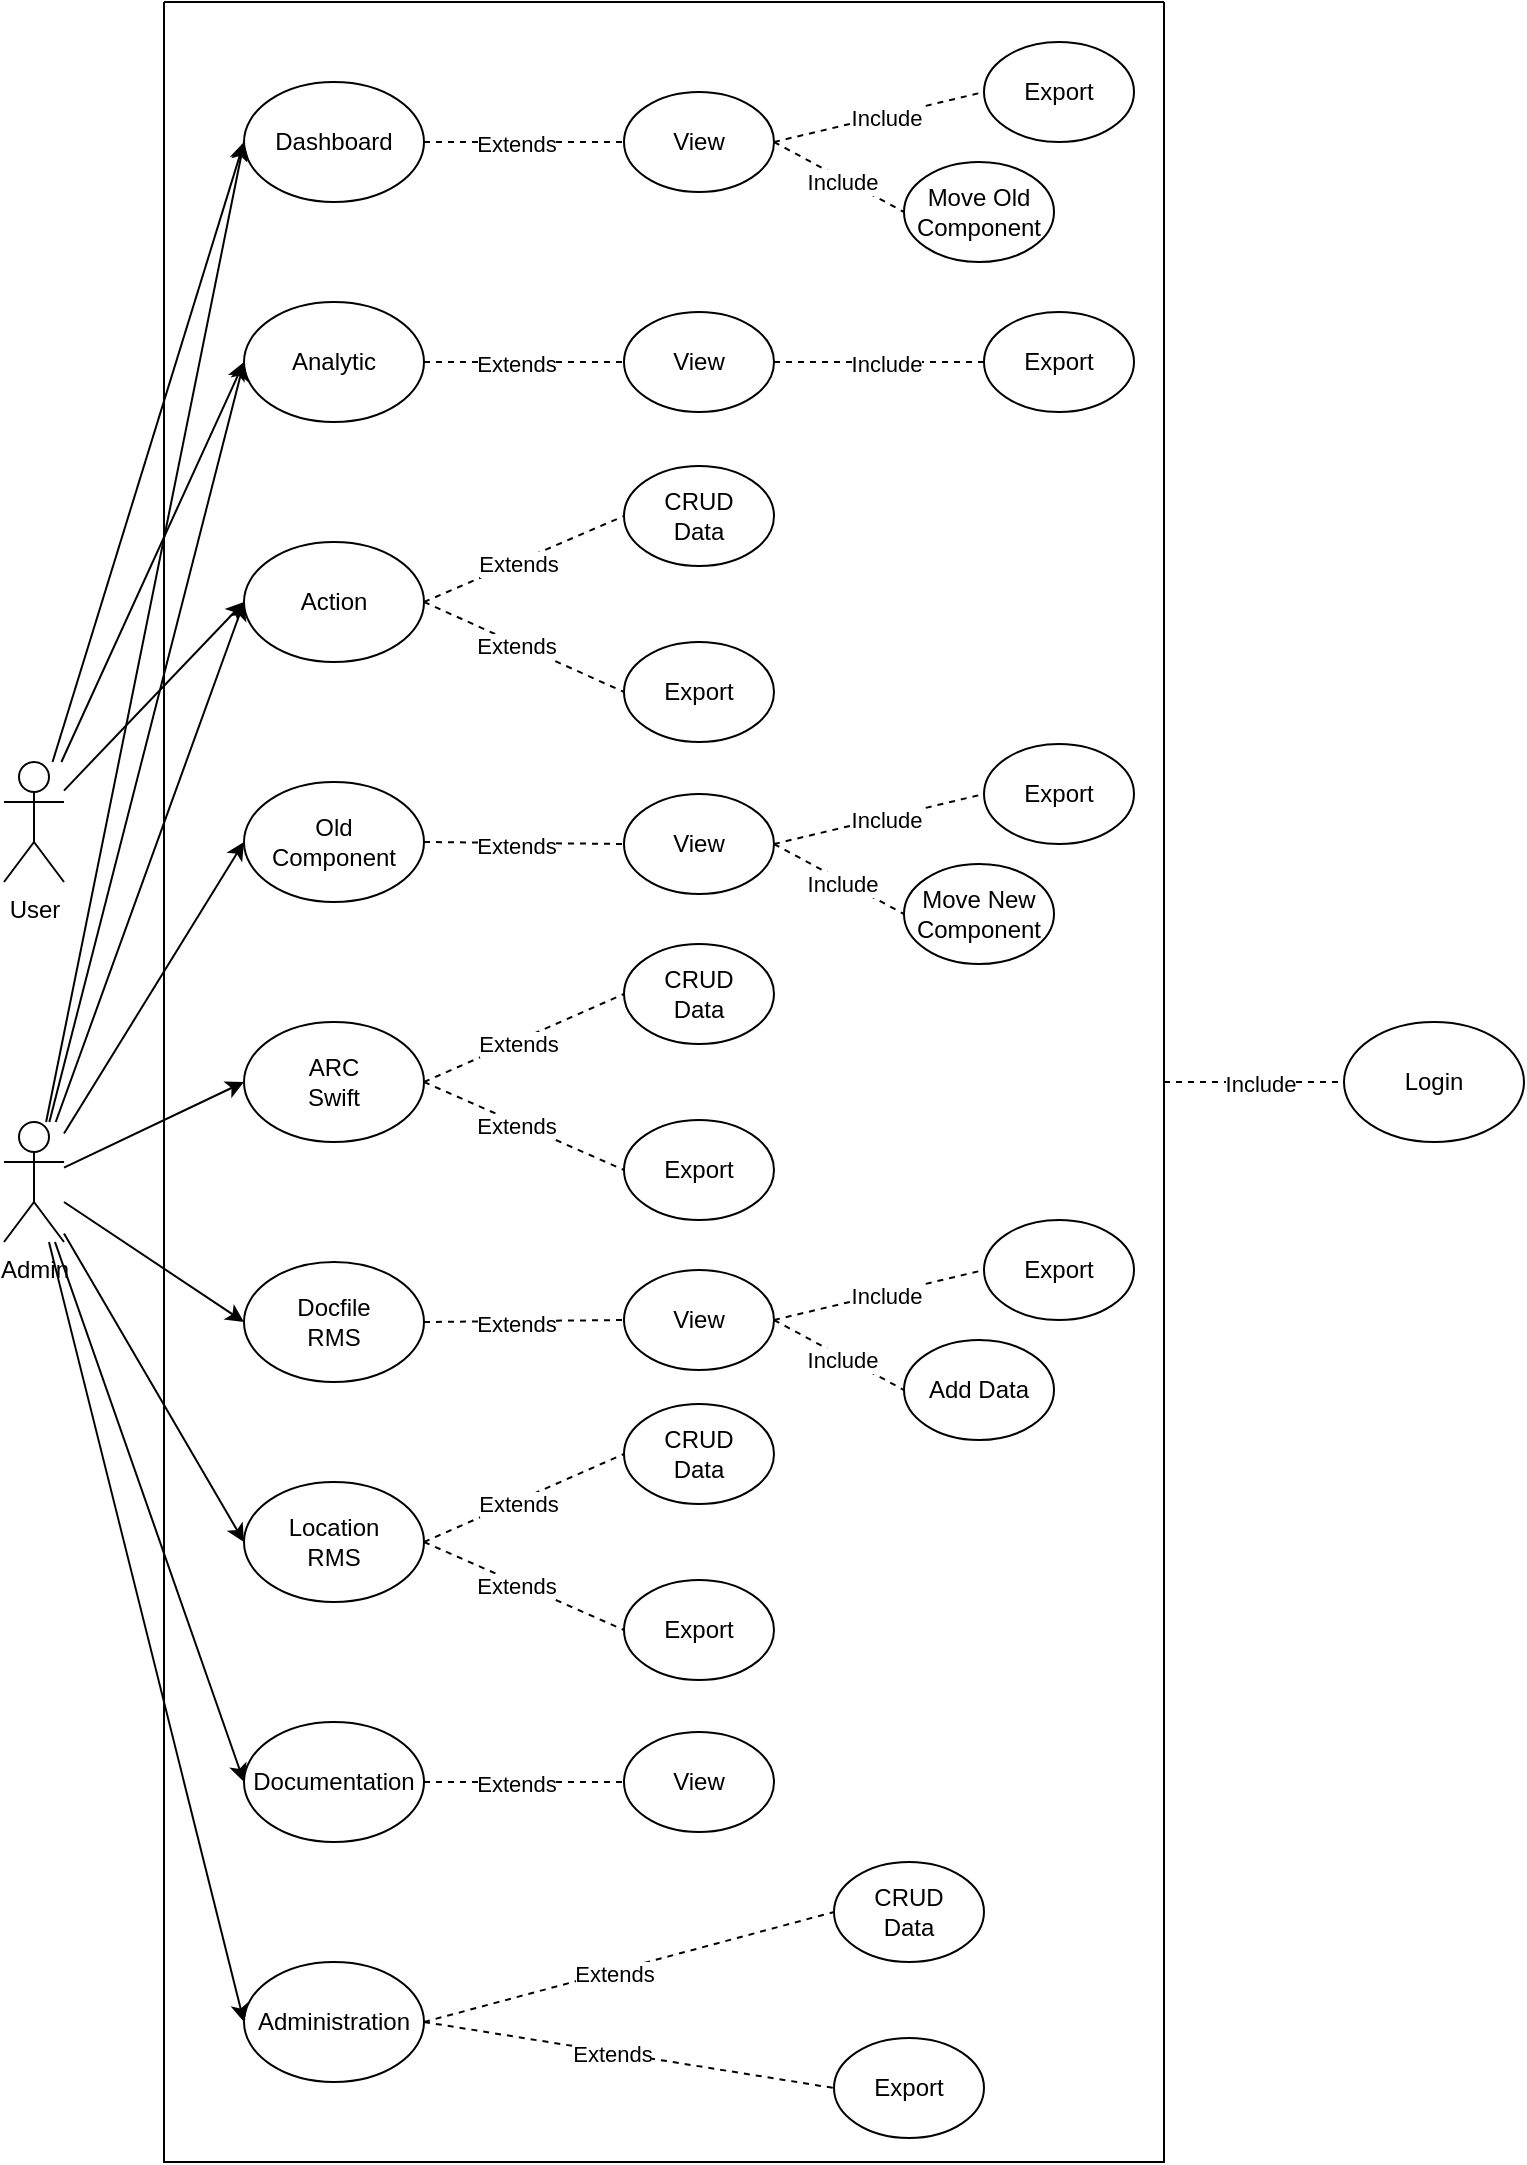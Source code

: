 <mxfile>
    <diagram id="itYwGNKTDKS6jnbDwnu8" name="usecase">
        <mxGraphModel dx="1293" dy="512" grid="1" gridSize="10" guides="1" tooltips="1" connect="1" arrows="1" fold="1" page="1" pageScale="1" pageWidth="850" pageHeight="1100" math="0" shadow="0">
            <root>
                <mxCell id="0"/>
                <mxCell id="1" parent="0"/>
                <mxCell id="q4vtd61ncfg4aL-cKjWX-71" style="edgeStyle=none;html=1;entryX=0;entryY=0.5;entryDx=0;entryDy=0;" parent="1" source="q4vtd61ncfg4aL-cKjWX-3" target="q4vtd61ncfg4aL-cKjWX-9" edge="1">
                    <mxGeometry relative="1" as="geometry"/>
                </mxCell>
                <mxCell id="j2eRcDv0MJ3KzvMelL5I-61" style="edgeStyle=none;html=1;entryX=0;entryY=0.5;entryDx=0;entryDy=0;" parent="1" source="q4vtd61ncfg4aL-cKjWX-3" target="q4vtd61ncfg4aL-cKjWX-59" edge="1">
                    <mxGeometry relative="1" as="geometry"/>
                </mxCell>
                <mxCell id="j2eRcDv0MJ3KzvMelL5I-62" style="edgeStyle=none;html=1;entryX=0;entryY=0.5;entryDx=0;entryDy=0;" parent="1" source="q4vtd61ncfg4aL-cKjWX-3" target="q4vtd61ncfg4aL-cKjWX-60" edge="1">
                    <mxGeometry relative="1" as="geometry"/>
                </mxCell>
                <mxCell id="q4vtd61ncfg4aL-cKjWX-3" value="User" style="shape=umlActor;verticalLabelPosition=bottom;verticalAlign=top;html=1;outlineConnect=0;" parent="1" vertex="1">
                    <mxGeometry x="40" y="390" width="30" height="60" as="geometry"/>
                </mxCell>
                <mxCell id="q4vtd61ncfg4aL-cKjWX-5" value="" style="swimlane;startSize=0;" parent="1" vertex="1">
                    <mxGeometry x="120" y="10" width="500" height="1080" as="geometry"/>
                </mxCell>
                <mxCell id="q4vtd61ncfg4aL-cKjWX-6" value="View" style="ellipse;whiteSpace=wrap;html=1;" parent="q4vtd61ncfg4aL-cKjWX-5" vertex="1">
                    <mxGeometry x="230" y="45" width="75" height="50" as="geometry"/>
                </mxCell>
                <mxCell id="q4vtd61ncfg4aL-cKjWX-9" value="Dashboard" style="ellipse;whiteSpace=wrap;html=1;" parent="q4vtd61ncfg4aL-cKjWX-5" vertex="1">
                    <mxGeometry x="40" y="40" width="90" height="60" as="geometry"/>
                </mxCell>
                <mxCell id="q4vtd61ncfg4aL-cKjWX-10" value="" style="endArrow=none;dashed=1;html=1;exitX=1;exitY=0.5;exitDx=0;exitDy=0;entryX=0;entryY=0.5;entryDx=0;entryDy=0;" parent="q4vtd61ncfg4aL-cKjWX-5" source="q4vtd61ncfg4aL-cKjWX-9" target="q4vtd61ncfg4aL-cKjWX-6" edge="1">
                    <mxGeometry width="50" height="50" relative="1" as="geometry">
                        <mxPoint x="142.426" y="171.716" as="sourcePoint"/>
                        <mxPoint x="257.574" y="301.716" as="targetPoint"/>
                    </mxGeometry>
                </mxCell>
                <mxCell id="q4vtd61ncfg4aL-cKjWX-11" value="Extends" style="edgeLabel;html=1;align=center;verticalAlign=middle;resizable=0;points=[];" parent="q4vtd61ncfg4aL-cKjWX-10" vertex="1" connectable="0">
                    <mxGeometry x="-0.078" y="-1" relative="1" as="geometry">
                        <mxPoint as="offset"/>
                    </mxGeometry>
                </mxCell>
                <mxCell id="q4vtd61ncfg4aL-cKjWX-19" value="CRUD&lt;br&gt;Data" style="ellipse;whiteSpace=wrap;html=1;" parent="q4vtd61ncfg4aL-cKjWX-5" vertex="1">
                    <mxGeometry x="230" y="232" width="75" height="50" as="geometry"/>
                </mxCell>
                <mxCell id="q4vtd61ncfg4aL-cKjWX-59" value="Analytic" style="ellipse;whiteSpace=wrap;html=1;" parent="q4vtd61ncfg4aL-cKjWX-5" vertex="1">
                    <mxGeometry x="40" y="150" width="90" height="60" as="geometry"/>
                </mxCell>
                <mxCell id="q4vtd61ncfg4aL-cKjWX-60" value="Action" style="ellipse;whiteSpace=wrap;html=1;" parent="q4vtd61ncfg4aL-cKjWX-5" vertex="1">
                    <mxGeometry x="40" y="270" width="90" height="60" as="geometry"/>
                </mxCell>
                <mxCell id="q4vtd61ncfg4aL-cKjWX-61" value="Old&lt;br&gt;Component" style="ellipse;whiteSpace=wrap;html=1;" parent="q4vtd61ncfg4aL-cKjWX-5" vertex="1">
                    <mxGeometry x="40" y="390" width="90" height="60" as="geometry"/>
                </mxCell>
                <mxCell id="q4vtd61ncfg4aL-cKjWX-62" value="Docfile&lt;br&gt;RMS" style="ellipse;whiteSpace=wrap;html=1;" parent="q4vtd61ncfg4aL-cKjWX-5" vertex="1">
                    <mxGeometry x="40" y="630" width="90" height="60" as="geometry"/>
                </mxCell>
                <mxCell id="q4vtd61ncfg4aL-cKjWX-63" value="ARC&lt;br&gt;Swift" style="ellipse;whiteSpace=wrap;html=1;" parent="q4vtd61ncfg4aL-cKjWX-5" vertex="1">
                    <mxGeometry x="40" y="510" width="90" height="60" as="geometry"/>
                </mxCell>
                <mxCell id="q4vtd61ncfg4aL-cKjWX-64" value="Location&lt;br&gt;RMS" style="ellipse;whiteSpace=wrap;html=1;" parent="q4vtd61ncfg4aL-cKjWX-5" vertex="1">
                    <mxGeometry x="40" y="740" width="90" height="60" as="geometry"/>
                </mxCell>
                <mxCell id="q4vtd61ncfg4aL-cKjWX-65" value="Documentation" style="ellipse;whiteSpace=wrap;html=1;" parent="q4vtd61ncfg4aL-cKjWX-5" vertex="1">
                    <mxGeometry x="40" y="860" width="90" height="60" as="geometry"/>
                </mxCell>
                <mxCell id="q4vtd61ncfg4aL-cKjWX-66" value="Administration" style="ellipse;whiteSpace=wrap;html=1;" parent="q4vtd61ncfg4aL-cKjWX-5" vertex="1">
                    <mxGeometry x="40" y="980" width="90" height="60" as="geometry"/>
                </mxCell>
                <mxCell id="q4vtd61ncfg4aL-cKjWX-70" value="Export" style="ellipse;whiteSpace=wrap;html=1;" parent="q4vtd61ncfg4aL-cKjWX-5" vertex="1">
                    <mxGeometry x="410" y="20" width="75" height="50" as="geometry"/>
                </mxCell>
                <mxCell id="q4vtd61ncfg4aL-cKjWX-68" value="" style="endArrow=none;dashed=1;html=1;exitX=1;exitY=0.5;exitDx=0;exitDy=0;entryX=0;entryY=0.5;entryDx=0;entryDy=0;" parent="q4vtd61ncfg4aL-cKjWX-5" source="q4vtd61ncfg4aL-cKjWX-6" target="q4vtd61ncfg4aL-cKjWX-70" edge="1">
                    <mxGeometry width="50" height="50" relative="1" as="geometry">
                        <mxPoint x="510" y="510" as="sourcePoint"/>
                        <mxPoint x="600" y="510" as="targetPoint"/>
                    </mxGeometry>
                </mxCell>
                <mxCell id="q4vtd61ncfg4aL-cKjWX-69" value="Include" style="edgeLabel;html=1;align=center;verticalAlign=middle;resizable=0;points=[];" parent="q4vtd61ncfg4aL-cKjWX-68" vertex="1" connectable="0">
                    <mxGeometry x="0.057" y="-1" relative="1" as="geometry">
                        <mxPoint as="offset"/>
                    </mxGeometry>
                </mxCell>
                <mxCell id="E0HtxrYOV9ecc11TcIHw-1" value="Move Old&lt;br&gt;Component" style="ellipse;whiteSpace=wrap;html=1;" parent="q4vtd61ncfg4aL-cKjWX-5" vertex="1">
                    <mxGeometry x="370" y="80" width="75" height="50" as="geometry"/>
                </mxCell>
                <mxCell id="E0HtxrYOV9ecc11TcIHw-2" value="" style="endArrow=none;dashed=1;html=1;exitX=1;exitY=0.5;exitDx=0;exitDy=0;entryX=0;entryY=0.5;entryDx=0;entryDy=0;" parent="q4vtd61ncfg4aL-cKjWX-5" source="q4vtd61ncfg4aL-cKjWX-6" target="E0HtxrYOV9ecc11TcIHw-1" edge="1">
                    <mxGeometry width="50" height="50" relative="1" as="geometry">
                        <mxPoint x="435" y="90" as="sourcePoint"/>
                        <mxPoint x="530" y="55" as="targetPoint"/>
                    </mxGeometry>
                </mxCell>
                <mxCell id="E0HtxrYOV9ecc11TcIHw-3" value="Include" style="edgeLabel;html=1;align=center;verticalAlign=middle;resizable=0;points=[];" parent="E0HtxrYOV9ecc11TcIHw-2" vertex="1" connectable="0">
                    <mxGeometry x="0.057" y="-1" relative="1" as="geometry">
                        <mxPoint as="offset"/>
                    </mxGeometry>
                </mxCell>
                <mxCell id="j2eRcDv0MJ3KzvMelL5I-1" value="View" style="ellipse;whiteSpace=wrap;html=1;" parent="q4vtd61ncfg4aL-cKjWX-5" vertex="1">
                    <mxGeometry x="230" y="155" width="75" height="50" as="geometry"/>
                </mxCell>
                <mxCell id="j2eRcDv0MJ3KzvMelL5I-2" value="" style="endArrow=none;dashed=1;html=1;exitX=1;exitY=0.5;exitDx=0;exitDy=0;entryX=0;entryY=0.5;entryDx=0;entryDy=0;" parent="q4vtd61ncfg4aL-cKjWX-5" source="q4vtd61ncfg4aL-cKjWX-59" target="j2eRcDv0MJ3KzvMelL5I-1" edge="1">
                    <mxGeometry width="50" height="50" relative="1" as="geometry">
                        <mxPoint x="260" y="90" as="sourcePoint"/>
                        <mxPoint x="360" y="90" as="targetPoint"/>
                    </mxGeometry>
                </mxCell>
                <mxCell id="j2eRcDv0MJ3KzvMelL5I-3" value="Extends" style="edgeLabel;html=1;align=center;verticalAlign=middle;resizable=0;points=[];" parent="j2eRcDv0MJ3KzvMelL5I-2" vertex="1" connectable="0">
                    <mxGeometry x="-0.078" y="-1" relative="1" as="geometry">
                        <mxPoint as="offset"/>
                    </mxGeometry>
                </mxCell>
                <mxCell id="j2eRcDv0MJ3KzvMelL5I-4" value="Export" style="ellipse;whiteSpace=wrap;html=1;" parent="q4vtd61ncfg4aL-cKjWX-5" vertex="1">
                    <mxGeometry x="410" y="155" width="75" height="50" as="geometry"/>
                </mxCell>
                <mxCell id="j2eRcDv0MJ3KzvMelL5I-5" value="" style="endArrow=none;dashed=1;html=1;exitX=1;exitY=0.5;exitDx=0;exitDy=0;entryX=0;entryY=0.5;entryDx=0;entryDy=0;" parent="q4vtd61ncfg4aL-cKjWX-5" source="j2eRcDv0MJ3KzvMelL5I-1" target="j2eRcDv0MJ3KzvMelL5I-4" edge="1">
                    <mxGeometry width="50" height="50" relative="1" as="geometry">
                        <mxPoint x="435" y="90" as="sourcePoint"/>
                        <mxPoint x="540" y="65" as="targetPoint"/>
                    </mxGeometry>
                </mxCell>
                <mxCell id="j2eRcDv0MJ3KzvMelL5I-6" value="Include" style="edgeLabel;html=1;align=center;verticalAlign=middle;resizable=0;points=[];" parent="j2eRcDv0MJ3KzvMelL5I-5" vertex="1" connectable="0">
                    <mxGeometry x="0.057" y="-1" relative="1" as="geometry">
                        <mxPoint as="offset"/>
                    </mxGeometry>
                </mxCell>
                <mxCell id="j2eRcDv0MJ3KzvMelL5I-7" value="Export" style="ellipse;whiteSpace=wrap;html=1;" parent="q4vtd61ncfg4aL-cKjWX-5" vertex="1">
                    <mxGeometry x="230" y="320" width="75" height="50" as="geometry"/>
                </mxCell>
                <mxCell id="j2eRcDv0MJ3KzvMelL5I-8" value="" style="endArrow=none;dashed=1;html=1;exitX=1;exitY=0.5;exitDx=0;exitDy=0;entryX=0;entryY=0.5;entryDx=0;entryDy=0;" parent="q4vtd61ncfg4aL-cKjWX-5" source="q4vtd61ncfg4aL-cKjWX-60" target="q4vtd61ncfg4aL-cKjWX-19" edge="1">
                    <mxGeometry width="50" height="50" relative="1" as="geometry">
                        <mxPoint x="260" y="200" as="sourcePoint"/>
                        <mxPoint x="360" y="200" as="targetPoint"/>
                    </mxGeometry>
                </mxCell>
                <mxCell id="j2eRcDv0MJ3KzvMelL5I-9" value="Extends" style="edgeLabel;html=1;align=center;verticalAlign=middle;resizable=0;points=[];" parent="j2eRcDv0MJ3KzvMelL5I-8" vertex="1" connectable="0">
                    <mxGeometry x="-0.078" y="-1" relative="1" as="geometry">
                        <mxPoint as="offset"/>
                    </mxGeometry>
                </mxCell>
                <mxCell id="j2eRcDv0MJ3KzvMelL5I-12" value="" style="endArrow=none;dashed=1;html=1;exitX=1;exitY=0.5;exitDx=0;exitDy=0;entryX=0;entryY=0.5;entryDx=0;entryDy=0;" parent="q4vtd61ncfg4aL-cKjWX-5" source="q4vtd61ncfg4aL-cKjWX-60" target="j2eRcDv0MJ3KzvMelL5I-7" edge="1">
                    <mxGeometry width="50" height="50" relative="1" as="geometry">
                        <mxPoint x="260" y="320" as="sourcePoint"/>
                        <mxPoint x="360" y="277" as="targetPoint"/>
                    </mxGeometry>
                </mxCell>
                <mxCell id="j2eRcDv0MJ3KzvMelL5I-13" value="Extends" style="edgeLabel;html=1;align=center;verticalAlign=middle;resizable=0;points=[];" parent="j2eRcDv0MJ3KzvMelL5I-12" vertex="1" connectable="0">
                    <mxGeometry x="-0.078" y="-1" relative="1" as="geometry">
                        <mxPoint as="offset"/>
                    </mxGeometry>
                </mxCell>
                <mxCell id="j2eRcDv0MJ3KzvMelL5I-14" value="" style="endArrow=none;dashed=1;html=1;exitX=1;exitY=0.5;exitDx=0;exitDy=0;entryX=0;entryY=0.5;entryDx=0;entryDy=0;" parent="q4vtd61ncfg4aL-cKjWX-5" source="q4vtd61ncfg4aL-cKjWX-61" target="j2eRcDv0MJ3KzvMelL5I-16" edge="1">
                    <mxGeometry width="50" height="50" relative="1" as="geometry">
                        <mxPoint x="250" y="425" as="sourcePoint"/>
                        <mxPoint x="257.574" y="646.716" as="targetPoint"/>
                    </mxGeometry>
                </mxCell>
                <mxCell id="j2eRcDv0MJ3KzvMelL5I-15" value="Extends" style="edgeLabel;html=1;align=center;verticalAlign=middle;resizable=0;points=[];" parent="j2eRcDv0MJ3KzvMelL5I-14" vertex="1" connectable="0">
                    <mxGeometry x="-0.078" y="-1" relative="1" as="geometry">
                        <mxPoint as="offset"/>
                    </mxGeometry>
                </mxCell>
                <mxCell id="j2eRcDv0MJ3KzvMelL5I-16" value="View" style="ellipse;whiteSpace=wrap;html=1;" parent="q4vtd61ncfg4aL-cKjWX-5" vertex="1">
                    <mxGeometry x="230" y="396" width="75" height="50" as="geometry"/>
                </mxCell>
                <mxCell id="j2eRcDv0MJ3KzvMelL5I-17" value="" style="endArrow=none;dashed=1;html=1;exitX=1;exitY=0.5;exitDx=0;exitDy=0;entryX=0;entryY=0.5;entryDx=0;entryDy=0;" parent="q4vtd61ncfg4aL-cKjWX-5" source="j2eRcDv0MJ3KzvMelL5I-16" target="j2eRcDv0MJ3KzvMelL5I-21" edge="1">
                    <mxGeometry width="50" height="50" relative="1" as="geometry">
                        <mxPoint x="435" y="435" as="sourcePoint"/>
                        <mxPoint x="530" y="400" as="targetPoint"/>
                    </mxGeometry>
                </mxCell>
                <mxCell id="j2eRcDv0MJ3KzvMelL5I-18" value="Include" style="edgeLabel;html=1;align=center;verticalAlign=middle;resizable=0;points=[];" parent="j2eRcDv0MJ3KzvMelL5I-17" vertex="1" connectable="0">
                    <mxGeometry x="0.057" y="-1" relative="1" as="geometry">
                        <mxPoint as="offset"/>
                    </mxGeometry>
                </mxCell>
                <mxCell id="j2eRcDv0MJ3KzvMelL5I-19" value="" style="endArrow=none;dashed=1;html=1;exitX=1;exitY=0.5;exitDx=0;exitDy=0;entryX=0;entryY=0.5;entryDx=0;entryDy=0;" parent="q4vtd61ncfg4aL-cKjWX-5" source="j2eRcDv0MJ3KzvMelL5I-16" target="j2eRcDv0MJ3KzvMelL5I-22" edge="1">
                    <mxGeometry width="50" height="50" relative="1" as="geometry">
                        <mxPoint x="510" y="855" as="sourcePoint"/>
                        <mxPoint x="600" y="855" as="targetPoint"/>
                    </mxGeometry>
                </mxCell>
                <mxCell id="j2eRcDv0MJ3KzvMelL5I-20" value="Include" style="edgeLabel;html=1;align=center;verticalAlign=middle;resizable=0;points=[];" parent="j2eRcDv0MJ3KzvMelL5I-19" vertex="1" connectable="0">
                    <mxGeometry x="0.057" y="-1" relative="1" as="geometry">
                        <mxPoint as="offset"/>
                    </mxGeometry>
                </mxCell>
                <mxCell id="j2eRcDv0MJ3KzvMelL5I-21" value="Move New&lt;br&gt;Component" style="ellipse;whiteSpace=wrap;html=1;" parent="q4vtd61ncfg4aL-cKjWX-5" vertex="1">
                    <mxGeometry x="370" y="431" width="75" height="50" as="geometry"/>
                </mxCell>
                <mxCell id="j2eRcDv0MJ3KzvMelL5I-22" value="Export" style="ellipse;whiteSpace=wrap;html=1;" parent="q4vtd61ncfg4aL-cKjWX-5" vertex="1">
                    <mxGeometry x="410" y="371" width="75" height="50" as="geometry"/>
                </mxCell>
                <mxCell id="j2eRcDv0MJ3KzvMelL5I-23" value="Export" style="ellipse;whiteSpace=wrap;html=1;" parent="q4vtd61ncfg4aL-cKjWX-5" vertex="1">
                    <mxGeometry x="230" y="559" width="75" height="50" as="geometry"/>
                </mxCell>
                <mxCell id="j2eRcDv0MJ3KzvMelL5I-24" value="CRUD&lt;br&gt;Data" style="ellipse;whiteSpace=wrap;html=1;" parent="q4vtd61ncfg4aL-cKjWX-5" vertex="1">
                    <mxGeometry x="230" y="471" width="75" height="50" as="geometry"/>
                </mxCell>
                <mxCell id="j2eRcDv0MJ3KzvMelL5I-25" value="" style="endArrow=none;dashed=1;html=1;entryX=0;entryY=0.5;entryDx=0;entryDy=0;" parent="q4vtd61ncfg4aL-cKjWX-5" target="j2eRcDv0MJ3KzvMelL5I-24" edge="1">
                    <mxGeometry width="50" height="50" relative="1" as="geometry">
                        <mxPoint x="130" y="540" as="sourcePoint"/>
                        <mxPoint x="360" y="439" as="targetPoint"/>
                    </mxGeometry>
                </mxCell>
                <mxCell id="j2eRcDv0MJ3KzvMelL5I-26" value="Extends" style="edgeLabel;html=1;align=center;verticalAlign=middle;resizable=0;points=[];" parent="j2eRcDv0MJ3KzvMelL5I-25" vertex="1" connectable="0">
                    <mxGeometry x="-0.078" y="-1" relative="1" as="geometry">
                        <mxPoint as="offset"/>
                    </mxGeometry>
                </mxCell>
                <mxCell id="j2eRcDv0MJ3KzvMelL5I-27" value="" style="endArrow=none;dashed=1;html=1;exitX=1;exitY=0.5;exitDx=0;exitDy=0;entryX=0;entryY=0.5;entryDx=0;entryDy=0;" parent="q4vtd61ncfg4aL-cKjWX-5" source="q4vtd61ncfg4aL-cKjWX-63" target="j2eRcDv0MJ3KzvMelL5I-23" edge="1">
                    <mxGeometry width="50" height="50" relative="1" as="geometry">
                        <mxPoint x="250" y="549" as="sourcePoint"/>
                        <mxPoint x="360" y="516" as="targetPoint"/>
                    </mxGeometry>
                </mxCell>
                <mxCell id="j2eRcDv0MJ3KzvMelL5I-28" value="Extends" style="edgeLabel;html=1;align=center;verticalAlign=middle;resizable=0;points=[];" parent="j2eRcDv0MJ3KzvMelL5I-27" vertex="1" connectable="0">
                    <mxGeometry x="-0.078" y="-1" relative="1" as="geometry">
                        <mxPoint as="offset"/>
                    </mxGeometry>
                </mxCell>
                <mxCell id="j2eRcDv0MJ3KzvMelL5I-29" value="" style="endArrow=none;dashed=1;html=1;exitX=1;exitY=0.5;exitDx=0;exitDy=0;entryX=0;entryY=0.5;entryDx=0;entryDy=0;" parent="q4vtd61ncfg4aL-cKjWX-5" source="q4vtd61ncfg4aL-cKjWX-62" target="j2eRcDv0MJ3KzvMelL5I-33" edge="1">
                    <mxGeometry width="50" height="50" relative="1" as="geometry">
                        <mxPoint x="250.0" y="669" as="sourcePoint"/>
                        <mxPoint x="257.574" y="890.716" as="targetPoint"/>
                    </mxGeometry>
                </mxCell>
                <mxCell id="j2eRcDv0MJ3KzvMelL5I-30" value="Extends" style="edgeLabel;html=1;align=center;verticalAlign=middle;resizable=0;points=[];" parent="j2eRcDv0MJ3KzvMelL5I-29" vertex="1" connectable="0">
                    <mxGeometry x="-0.078" y="-1" relative="1" as="geometry">
                        <mxPoint as="offset"/>
                    </mxGeometry>
                </mxCell>
                <mxCell id="j2eRcDv0MJ3KzvMelL5I-31" value="" style="endArrow=none;dashed=1;html=1;exitX=1;exitY=0.5;exitDx=0;exitDy=0;entryX=0;entryY=0.5;entryDx=0;entryDy=0;" parent="q4vtd61ncfg4aL-cKjWX-5" source="j2eRcDv0MJ3KzvMelL5I-33" target="j2eRcDv0MJ3KzvMelL5I-37" edge="1">
                    <mxGeometry width="50" height="50" relative="1" as="geometry">
                        <mxPoint x="435" y="679" as="sourcePoint"/>
                        <mxPoint x="530" y="644" as="targetPoint"/>
                    </mxGeometry>
                </mxCell>
                <mxCell id="j2eRcDv0MJ3KzvMelL5I-32" value="Include" style="edgeLabel;html=1;align=center;verticalAlign=middle;resizable=0;points=[];" parent="j2eRcDv0MJ3KzvMelL5I-31" vertex="1" connectable="0">
                    <mxGeometry x="0.057" y="-1" relative="1" as="geometry">
                        <mxPoint as="offset"/>
                    </mxGeometry>
                </mxCell>
                <mxCell id="j2eRcDv0MJ3KzvMelL5I-33" value="View" style="ellipse;whiteSpace=wrap;html=1;" parent="q4vtd61ncfg4aL-cKjWX-5" vertex="1">
                    <mxGeometry x="230" y="634" width="75" height="50" as="geometry"/>
                </mxCell>
                <mxCell id="j2eRcDv0MJ3KzvMelL5I-34" value="" style="endArrow=none;dashed=1;html=1;exitX=1;exitY=0.5;exitDx=0;exitDy=0;entryX=0;entryY=0.5;entryDx=0;entryDy=0;" parent="q4vtd61ncfg4aL-cKjWX-5" source="j2eRcDv0MJ3KzvMelL5I-33" target="j2eRcDv0MJ3KzvMelL5I-36" edge="1">
                    <mxGeometry width="50" height="50" relative="1" as="geometry">
                        <mxPoint x="510" y="1099" as="sourcePoint"/>
                        <mxPoint x="600" y="1099" as="targetPoint"/>
                    </mxGeometry>
                </mxCell>
                <mxCell id="j2eRcDv0MJ3KzvMelL5I-35" value="Include" style="edgeLabel;html=1;align=center;verticalAlign=middle;resizable=0;points=[];" parent="j2eRcDv0MJ3KzvMelL5I-34" vertex="1" connectable="0">
                    <mxGeometry x="0.057" y="-1" relative="1" as="geometry">
                        <mxPoint as="offset"/>
                    </mxGeometry>
                </mxCell>
                <mxCell id="j2eRcDv0MJ3KzvMelL5I-36" value="Export" style="ellipse;whiteSpace=wrap;html=1;" parent="q4vtd61ncfg4aL-cKjWX-5" vertex="1">
                    <mxGeometry x="410" y="609" width="75" height="50" as="geometry"/>
                </mxCell>
                <mxCell id="j2eRcDv0MJ3KzvMelL5I-37" value="Add Data" style="ellipse;whiteSpace=wrap;html=1;" parent="q4vtd61ncfg4aL-cKjWX-5" vertex="1">
                    <mxGeometry x="370" y="669" width="75" height="50" as="geometry"/>
                </mxCell>
                <mxCell id="j2eRcDv0MJ3KzvMelL5I-38" value="Export" style="ellipse;whiteSpace=wrap;html=1;" parent="q4vtd61ncfg4aL-cKjWX-5" vertex="1">
                    <mxGeometry x="230" y="789" width="75" height="50" as="geometry"/>
                </mxCell>
                <mxCell id="j2eRcDv0MJ3KzvMelL5I-39" value="CRUD&lt;br&gt;Data" style="ellipse;whiteSpace=wrap;html=1;" parent="q4vtd61ncfg4aL-cKjWX-5" vertex="1">
                    <mxGeometry x="230" y="701" width="75" height="50" as="geometry"/>
                </mxCell>
                <mxCell id="j2eRcDv0MJ3KzvMelL5I-40" value="" style="endArrow=none;dashed=1;html=1;entryX=0;entryY=0.5;entryDx=0;entryDy=0;" parent="q4vtd61ncfg4aL-cKjWX-5" target="j2eRcDv0MJ3KzvMelL5I-39" edge="1">
                    <mxGeometry width="50" height="50" relative="1" as="geometry">
                        <mxPoint x="130" y="770" as="sourcePoint"/>
                        <mxPoint x="360" y="669" as="targetPoint"/>
                    </mxGeometry>
                </mxCell>
                <mxCell id="j2eRcDv0MJ3KzvMelL5I-41" value="Extends" style="edgeLabel;html=1;align=center;verticalAlign=middle;resizable=0;points=[];" parent="j2eRcDv0MJ3KzvMelL5I-40" vertex="1" connectable="0">
                    <mxGeometry x="-0.078" y="-1" relative="1" as="geometry">
                        <mxPoint as="offset"/>
                    </mxGeometry>
                </mxCell>
                <mxCell id="j2eRcDv0MJ3KzvMelL5I-42" value="" style="endArrow=none;dashed=1;html=1;exitX=1;exitY=0.5;exitDx=0;exitDy=0;entryX=0;entryY=0.5;entryDx=0;entryDy=0;" parent="q4vtd61ncfg4aL-cKjWX-5" source="q4vtd61ncfg4aL-cKjWX-64" target="j2eRcDv0MJ3KzvMelL5I-38" edge="1">
                    <mxGeometry width="50" height="50" relative="1" as="geometry">
                        <mxPoint x="250.0" y="779" as="sourcePoint"/>
                        <mxPoint x="360" y="746" as="targetPoint"/>
                    </mxGeometry>
                </mxCell>
                <mxCell id="j2eRcDv0MJ3KzvMelL5I-43" value="Extends" style="edgeLabel;html=1;align=center;verticalAlign=middle;resizable=0;points=[];" parent="j2eRcDv0MJ3KzvMelL5I-42" vertex="1" connectable="0">
                    <mxGeometry x="-0.078" y="-1" relative="1" as="geometry">
                        <mxPoint as="offset"/>
                    </mxGeometry>
                </mxCell>
                <mxCell id="j2eRcDv0MJ3KzvMelL5I-44" value="View" style="ellipse;whiteSpace=wrap;html=1;" parent="q4vtd61ncfg4aL-cKjWX-5" vertex="1">
                    <mxGeometry x="230" y="865" width="75" height="50" as="geometry"/>
                </mxCell>
                <mxCell id="j2eRcDv0MJ3KzvMelL5I-45" value="" style="endArrow=none;dashed=1;html=1;exitX=1;exitY=0.5;exitDx=0;exitDy=0;entryX=0;entryY=0.5;entryDx=0;entryDy=0;" parent="q4vtd61ncfg4aL-cKjWX-5" source="q4vtd61ncfg4aL-cKjWX-65" target="j2eRcDv0MJ3KzvMelL5I-44" edge="1">
                    <mxGeometry width="50" height="50" relative="1" as="geometry">
                        <mxPoint x="250.0" y="901" as="sourcePoint"/>
                        <mxPoint x="257.574" y="1121.716" as="targetPoint"/>
                    </mxGeometry>
                </mxCell>
                <mxCell id="j2eRcDv0MJ3KzvMelL5I-46" value="Extends" style="edgeLabel;html=1;align=center;verticalAlign=middle;resizable=0;points=[];" parent="j2eRcDv0MJ3KzvMelL5I-45" vertex="1" connectable="0">
                    <mxGeometry x="-0.078" y="-1" relative="1" as="geometry">
                        <mxPoint as="offset"/>
                    </mxGeometry>
                </mxCell>
                <mxCell id="j2eRcDv0MJ3KzvMelL5I-47" value="Export" style="ellipse;whiteSpace=wrap;html=1;" parent="q4vtd61ncfg4aL-cKjWX-5" vertex="1">
                    <mxGeometry x="335" y="1018" width="75" height="50" as="geometry"/>
                </mxCell>
                <mxCell id="j2eRcDv0MJ3KzvMelL5I-48" value="CRUD&lt;br&gt;Data" style="ellipse;whiteSpace=wrap;html=1;" parent="q4vtd61ncfg4aL-cKjWX-5" vertex="1">
                    <mxGeometry x="335" y="930" width="75" height="50" as="geometry"/>
                </mxCell>
                <mxCell id="j2eRcDv0MJ3KzvMelL5I-49" value="" style="endArrow=none;dashed=1;html=1;entryX=0;entryY=0.5;entryDx=0;entryDy=0;" parent="q4vtd61ncfg4aL-cKjWX-5" target="j2eRcDv0MJ3KzvMelL5I-48" edge="1">
                    <mxGeometry width="50" height="50" relative="1" as="geometry">
                        <mxPoint x="130" y="1010" as="sourcePoint"/>
                        <mxPoint x="465" y="898" as="targetPoint"/>
                    </mxGeometry>
                </mxCell>
                <mxCell id="j2eRcDv0MJ3KzvMelL5I-50" value="Extends" style="edgeLabel;html=1;align=center;verticalAlign=middle;resizable=0;points=[];" parent="j2eRcDv0MJ3KzvMelL5I-49" vertex="1" connectable="0">
                    <mxGeometry x="-0.078" y="-1" relative="1" as="geometry">
                        <mxPoint as="offset"/>
                    </mxGeometry>
                </mxCell>
                <mxCell id="j2eRcDv0MJ3KzvMelL5I-51" value="" style="endArrow=none;dashed=1;html=1;exitX=1;exitY=0.5;exitDx=0;exitDy=0;entryX=0;entryY=0.5;entryDx=0;entryDy=0;" parent="q4vtd61ncfg4aL-cKjWX-5" source="q4vtd61ncfg4aL-cKjWX-66" target="j2eRcDv0MJ3KzvMelL5I-47" edge="1">
                    <mxGeometry width="50" height="50" relative="1" as="geometry">
                        <mxPoint x="355.0" y="1009" as="sourcePoint"/>
                        <mxPoint x="465" y="975" as="targetPoint"/>
                    </mxGeometry>
                </mxCell>
                <mxCell id="j2eRcDv0MJ3KzvMelL5I-52" value="Extends" style="edgeLabel;html=1;align=center;verticalAlign=middle;resizable=0;points=[];" parent="j2eRcDv0MJ3KzvMelL5I-51" vertex="1" connectable="0">
                    <mxGeometry x="-0.078" y="-1" relative="1" as="geometry">
                        <mxPoint as="offset"/>
                    </mxGeometry>
                </mxCell>
                <mxCell id="q4vtd61ncfg4aL-cKjWX-43" value="" style="endArrow=none;dashed=1;html=1;exitX=1;exitY=0.5;exitDx=0;exitDy=0;entryX=0;entryY=0.5;entryDx=0;entryDy=0;" parent="1" source="q4vtd61ncfg4aL-cKjWX-5" target="q4vtd61ncfg4aL-cKjWX-67" edge="1">
                    <mxGeometry width="50" height="50" relative="1" as="geometry">
                        <mxPoint x="560" y="320" as="sourcePoint"/>
                        <mxPoint x="590" y="415" as="targetPoint"/>
                    </mxGeometry>
                </mxCell>
                <mxCell id="q4vtd61ncfg4aL-cKjWX-44" value="Include" style="edgeLabel;html=1;align=center;verticalAlign=middle;resizable=0;points=[];" parent="q4vtd61ncfg4aL-cKjWX-43" vertex="1" connectable="0">
                    <mxGeometry x="0.057" y="-1" relative="1" as="geometry">
                        <mxPoint as="offset"/>
                    </mxGeometry>
                </mxCell>
                <mxCell id="q4vtd61ncfg4aL-cKjWX-72" style="edgeStyle=none;html=1;entryX=0;entryY=0.5;entryDx=0;entryDy=0;" parent="1" source="q4vtd61ncfg4aL-cKjWX-49" target="q4vtd61ncfg4aL-cKjWX-9" edge="1">
                    <mxGeometry relative="1" as="geometry"/>
                </mxCell>
                <mxCell id="j2eRcDv0MJ3KzvMelL5I-53" style="edgeStyle=none;html=1;entryX=0;entryY=0.5;entryDx=0;entryDy=0;" parent="1" source="q4vtd61ncfg4aL-cKjWX-49" target="q4vtd61ncfg4aL-cKjWX-59" edge="1">
                    <mxGeometry relative="1" as="geometry"/>
                </mxCell>
                <mxCell id="j2eRcDv0MJ3KzvMelL5I-54" style="edgeStyle=none;html=1;entryX=0;entryY=0.5;entryDx=0;entryDy=0;" parent="1" source="q4vtd61ncfg4aL-cKjWX-49" target="q4vtd61ncfg4aL-cKjWX-60" edge="1">
                    <mxGeometry relative="1" as="geometry"/>
                </mxCell>
                <mxCell id="j2eRcDv0MJ3KzvMelL5I-55" style="edgeStyle=none;html=1;entryX=0;entryY=0.5;entryDx=0;entryDy=0;" parent="1" source="q4vtd61ncfg4aL-cKjWX-49" target="q4vtd61ncfg4aL-cKjWX-61" edge="1">
                    <mxGeometry relative="1" as="geometry"/>
                </mxCell>
                <mxCell id="j2eRcDv0MJ3KzvMelL5I-56" style="edgeStyle=none;html=1;entryX=0;entryY=0.5;entryDx=0;entryDy=0;" parent="1" source="q4vtd61ncfg4aL-cKjWX-49" target="q4vtd61ncfg4aL-cKjWX-63" edge="1">
                    <mxGeometry relative="1" as="geometry"/>
                </mxCell>
                <mxCell id="j2eRcDv0MJ3KzvMelL5I-57" style="edgeStyle=none;html=1;entryX=0;entryY=0.5;entryDx=0;entryDy=0;" parent="1" source="q4vtd61ncfg4aL-cKjWX-49" target="q4vtd61ncfg4aL-cKjWX-62" edge="1">
                    <mxGeometry relative="1" as="geometry"/>
                </mxCell>
                <mxCell id="j2eRcDv0MJ3KzvMelL5I-58" style="edgeStyle=none;html=1;entryX=0;entryY=0.5;entryDx=0;entryDy=0;" parent="1" source="q4vtd61ncfg4aL-cKjWX-49" target="q4vtd61ncfg4aL-cKjWX-64" edge="1">
                    <mxGeometry relative="1" as="geometry"/>
                </mxCell>
                <mxCell id="j2eRcDv0MJ3KzvMelL5I-59" style="edgeStyle=none;html=1;entryX=0;entryY=0.5;entryDx=0;entryDy=0;" parent="1" source="q4vtd61ncfg4aL-cKjWX-49" target="q4vtd61ncfg4aL-cKjWX-65" edge="1">
                    <mxGeometry relative="1" as="geometry"/>
                </mxCell>
                <mxCell id="j2eRcDv0MJ3KzvMelL5I-60" style="edgeStyle=none;html=1;entryX=0;entryY=0.5;entryDx=0;entryDy=0;" parent="1" source="q4vtd61ncfg4aL-cKjWX-49" target="q4vtd61ncfg4aL-cKjWX-66" edge="1">
                    <mxGeometry relative="1" as="geometry"/>
                </mxCell>
                <mxCell id="q4vtd61ncfg4aL-cKjWX-49" value="Admin" style="shape=umlActor;verticalLabelPosition=bottom;verticalAlign=top;html=1;outlineConnect=0;" parent="1" vertex="1">
                    <mxGeometry x="40" y="570" width="30" height="60" as="geometry"/>
                </mxCell>
                <mxCell id="q4vtd61ncfg4aL-cKjWX-67" value="Login" style="ellipse;whiteSpace=wrap;html=1;" parent="1" vertex="1">
                    <mxGeometry x="710" y="520" width="90" height="60" as="geometry"/>
                </mxCell>
            </root>
        </mxGraphModel>
    </diagram>
    <diagram id="kpt7rW8SNPyxf4nzxVH6" name="Page-1">
        <mxGraphModel dx="1500" dy="1575" grid="1" gridSize="10" guides="1" tooltips="1" connect="1" arrows="1" fold="1" page="1" pageScale="1" pageWidth="850" pageHeight="1100" math="0" shadow="0">
            <root>
                <mxCell id="0"/>
                <mxCell id="1" parent="0"/>
                <mxCell id="4" value="" style="rounded=0;whiteSpace=wrap;html=1;" parent="1" vertex="1">
                    <mxGeometry x="100" y="-400" width="730" height="1070" as="geometry"/>
                </mxCell>
                <mxCell id="12" style="edgeStyle=none;html=1;entryX=0;entryY=0.5;entryDx=0;entryDy=0;exitX=1;exitY=0.333;exitDx=0;exitDy=0;exitPerimeter=0;endArrow=none;endFill=0;" parent="1" source="2" target="11" edge="1">
                    <mxGeometry relative="1" as="geometry"/>
                </mxCell>
                <mxCell id="13" style="edgeStyle=none;html=1;exitX=1;exitY=0.333;exitDx=0;exitDy=0;exitPerimeter=0;entryX=0;entryY=0.5;entryDx=0;entryDy=0;endArrow=none;endFill=0;" parent="1" source="2" target="10" edge="1">
                    <mxGeometry relative="1" as="geometry"/>
                </mxCell>
                <mxCell id="94" style="edgeStyle=none;html=1;exitX=1;exitY=0.333;exitDx=0;exitDy=0;exitPerimeter=0;fontSize=18;startArrow=none;startFill=0;endArrow=none;endFill=0;" parent="1" source="2" target="93" edge="1">
                    <mxGeometry relative="1" as="geometry">
                        <Array as="points">
                            <mxPoint x="270" y="280"/>
                        </Array>
                    </mxGeometry>
                </mxCell>
                <mxCell id="2" value="Admin&lt;br&gt;" style="shape=umlActor;verticalLabelPosition=bottom;verticalAlign=top;html=1;outlineConnect=0;" parent="1" vertex="1">
                    <mxGeometry x="30" y="100" width="30" height="60" as="geometry"/>
                </mxCell>
                <mxCell id="74" style="edgeStyle=none;html=1;exitX=0;exitY=0.333;exitDx=0;exitDy=0;exitPerimeter=0;startArrow=none;startFill=0;endArrow=none;endFill=0;" parent="1" source="3" target="11" edge="1">
                    <mxGeometry relative="1" as="geometry"/>
                </mxCell>
                <mxCell id="75" style="edgeStyle=none;html=1;exitX=0;exitY=0.333;exitDx=0;exitDy=0;exitPerimeter=0;startArrow=none;startFill=0;endArrow=none;endFill=0;entryX=1;entryY=0.5;entryDx=0;entryDy=0;" parent="1" source="3" target="76" edge="1">
                    <mxGeometry relative="1" as="geometry"/>
                </mxCell>
                <mxCell id="84" style="edgeStyle=none;html=1;exitX=0;exitY=0.333;exitDx=0;exitDy=0;exitPerimeter=0;entryX=1;entryY=0.5;entryDx=0;entryDy=0;startArrow=none;startFill=0;endArrow=none;endFill=0;" parent="1" source="3" target="83" edge="1">
                    <mxGeometry relative="1" as="geometry"/>
                </mxCell>
                <mxCell id="91" style="edgeStyle=none;html=1;exitX=0;exitY=0.333;exitDx=0;exitDy=0;exitPerimeter=0;entryX=0.917;entryY=0.375;entryDx=0;entryDy=0;entryPerimeter=0;startArrow=none;startFill=0;endArrow=none;endFill=0;" parent="1" source="3" target="8" edge="1">
                    <mxGeometry relative="1" as="geometry"/>
                </mxCell>
                <mxCell id="95" style="edgeStyle=none;html=1;exitX=0;exitY=0.333;exitDx=0;exitDy=0;exitPerimeter=0;fontSize=18;startArrow=none;startFill=0;endArrow=none;endFill=0;" parent="1" source="3" target="93" edge="1">
                    <mxGeometry relative="1" as="geometry">
                        <Array as="points">
                            <mxPoint x="750" y="300"/>
                        </Array>
                    </mxGeometry>
                </mxCell>
                <mxCell id="3" value="Guest" style="shape=umlActor;verticalLabelPosition=bottom;verticalAlign=top;html=1;outlineConnect=0;" parent="1" vertex="1">
                    <mxGeometry x="890" y="-80" width="30" height="60" as="geometry"/>
                </mxCell>
                <mxCell id="14" style="edgeStyle=none;html=1;exitX=0;exitY=0.5;exitDx=0;exitDy=0;endArrow=none;endFill=0;" parent="1" source="5" edge="1">
                    <mxGeometry relative="1" as="geometry">
                        <mxPoint x="60.0" y="120" as="targetPoint"/>
                    </mxGeometry>
                </mxCell>
                <mxCell id="54" style="edgeStyle=none;html=1;dashed=1;startArrow=none;startFill=0;endArrow=classic;endFill=1;" parent="1" source="5" target="53" edge="1">
                    <mxGeometry relative="1" as="geometry"/>
                </mxCell>
                <mxCell id="58" value="&amp;lt;extend&amp;gt;" style="edgeLabel;html=1;align=center;verticalAlign=middle;resizable=0;points=[];" parent="54" vertex="1" connectable="0">
                    <mxGeometry x="-0.28" y="-2" relative="1" as="geometry">
                        <mxPoint x="3" as="offset"/>
                    </mxGeometry>
                </mxCell>
                <mxCell id="5" value="Mengelola&amp;nbsp;&lt;br&gt;Administration" style="ellipse;whiteSpace=wrap;html=1;" parent="1" vertex="1">
                    <mxGeometry x="160" y="440" width="120" height="80" as="geometry"/>
                </mxCell>
                <mxCell id="15" style="edgeStyle=none;html=1;exitX=0;exitY=0.5;exitDx=0;exitDy=0;endArrow=none;endFill=0;" parent="1" source="6" edge="1">
                    <mxGeometry relative="1" as="geometry">
                        <mxPoint x="60.0" y="120" as="targetPoint"/>
                    </mxGeometry>
                </mxCell>
                <mxCell id="51" style="edgeStyle=none;html=1;dashed=1;startArrow=none;startFill=0;endArrow=classic;endFill=1;" parent="1" source="6" target="47" edge="1">
                    <mxGeometry relative="1" as="geometry"/>
                </mxCell>
                <mxCell id="52" value="&amp;lt;extend&amp;gt;" style="edgeLabel;html=1;align=center;verticalAlign=middle;resizable=0;points=[];" parent="51" vertex="1" connectable="0">
                    <mxGeometry x="-0.63" y="2" relative="1" as="geometry">
                        <mxPoint x="19" y="1" as="offset"/>
                    </mxGeometry>
                </mxCell>
                <mxCell id="6" value="Mengelola&amp;nbsp;&lt;br&gt;&lt;span&gt;Analytics&lt;/span&gt;" style="ellipse;whiteSpace=wrap;html=1;" parent="1" vertex="1">
                    <mxGeometry x="170" width="120" height="80" as="geometry"/>
                </mxCell>
                <mxCell id="16" style="edgeStyle=none;html=1;exitX=0;exitY=0.5;exitDx=0;exitDy=0;endArrow=none;endFill=0;" parent="1" source="7" edge="1">
                    <mxGeometry relative="1" as="geometry">
                        <mxPoint x="60.0" y="120" as="targetPoint"/>
                    </mxGeometry>
                </mxCell>
                <mxCell id="66" style="edgeStyle=none;html=1;dashed=1;startArrow=none;startFill=0;endArrow=classic;endFill=1;" parent="1" source="7" target="62" edge="1">
                    <mxGeometry relative="1" as="geometry"/>
                </mxCell>
                <mxCell id="67" value="&amp;lt;extend&amp;gt;" style="edgeLabel;html=1;align=center;verticalAlign=middle;resizable=0;points=[];" parent="66" vertex="1" connectable="0">
                    <mxGeometry x="-0.434" relative="1" as="geometry">
                        <mxPoint x="10" as="offset"/>
                    </mxGeometry>
                </mxCell>
                <mxCell id="7" value="Mengelola&amp;nbsp;&lt;br&gt;&lt;span&gt;Action&lt;/span&gt;" style="ellipse;whiteSpace=wrap;html=1;" parent="1" vertex="1">
                    <mxGeometry x="140" y="100" width="120" height="80" as="geometry"/>
                </mxCell>
                <mxCell id="17" style="edgeStyle=none;html=1;exitX=0;exitY=0.5;exitDx=0;exitDy=0;endArrow=none;endFill=0;" parent="1" source="8" edge="1">
                    <mxGeometry relative="1" as="geometry">
                        <mxPoint x="60.0" y="120" as="targetPoint"/>
                    </mxGeometry>
                </mxCell>
                <mxCell id="8" value="Mengelola&amp;nbsp;&lt;br&gt;&lt;span&gt;Documentation&lt;/span&gt;" style="ellipse;whiteSpace=wrap;html=1;" parent="1" vertex="1">
                    <mxGeometry x="180" y="-340" width="120" height="80" as="geometry"/>
                </mxCell>
                <mxCell id="18" style="edgeStyle=none;html=1;exitX=0;exitY=0.5;exitDx=0;exitDy=0;endArrow=none;endFill=0;" parent="1" source="9" edge="1">
                    <mxGeometry relative="1" as="geometry">
                        <mxPoint x="60.0" y="120" as="targetPoint"/>
                    </mxGeometry>
                </mxCell>
                <mxCell id="69" style="edgeStyle=none;html=1;dashed=1;startArrow=none;startFill=0;endArrow=classic;endFill=1;" parent="1" source="9" target="68" edge="1">
                    <mxGeometry relative="1" as="geometry"/>
                </mxCell>
                <mxCell id="73" value="&amp;lt;extend&amp;gt;" style="edgeLabel;html=1;align=center;verticalAlign=middle;resizable=0;points=[];" parent="69" vertex="1" connectable="0">
                    <mxGeometry x="-0.583" y="1" relative="1" as="geometry">
                        <mxPoint x="15" as="offset"/>
                    </mxGeometry>
                </mxCell>
                <mxCell id="9" value="Mengelola&amp;nbsp;&lt;br&gt;&lt;span&gt;ARC Swift&lt;/span&gt;" style="ellipse;whiteSpace=wrap;html=1;" parent="1" vertex="1">
                    <mxGeometry x="140" y="560" width="120" height="80" as="geometry"/>
                </mxCell>
                <mxCell id="10" value="Mengelola&amp;nbsp;&lt;br&gt;&lt;span&gt;Location RMS&lt;/span&gt;" style="ellipse;whiteSpace=wrap;html=1;" parent="1" vertex="1">
                    <mxGeometry x="160" y="330" width="120" height="80" as="geometry"/>
                </mxCell>
                <mxCell id="24" style="edgeStyle=none;html=1;endArrow=classic;endFill=1;dashed=1;" parent="1" source="11" target="21" edge="1">
                    <mxGeometry relative="1" as="geometry"/>
                </mxCell>
                <mxCell id="36" value="&amp;lt;extend&amp;gt;" style="edgeLabel;html=1;align=center;verticalAlign=middle;resizable=0;points=[];" parent="24" vertex="1" connectable="0">
                    <mxGeometry x="0.34" relative="1" as="geometry">
                        <mxPoint x="-2" y="-1" as="offset"/>
                    </mxGeometry>
                </mxCell>
                <mxCell id="25" style="edgeStyle=none;html=1;endArrow=classic;endFill=1;startArrow=none;startFill=0;dashed=1;" parent="1" source="11" target="19" edge="1">
                    <mxGeometry relative="1" as="geometry"/>
                </mxCell>
                <mxCell id="38" value="&amp;lt;extend&amp;gt;" style="edgeLabel;html=1;align=center;verticalAlign=middle;resizable=0;points=[];" parent="25" vertex="1" connectable="0">
                    <mxGeometry x="0.277" y="-2" relative="1" as="geometry">
                        <mxPoint y="5" as="offset"/>
                    </mxGeometry>
                </mxCell>
                <mxCell id="26" style="edgeStyle=none;html=1;endArrow=classic;endFill=1;dashed=1;" parent="1" source="11" target="20" edge="1">
                    <mxGeometry relative="1" as="geometry"/>
                </mxCell>
                <mxCell id="39" value="&amp;lt;extend&amp;gt;" style="edgeLabel;html=1;align=center;verticalAlign=middle;resizable=0;points=[];" parent="26" vertex="1" connectable="0">
                    <mxGeometry x="0.342" relative="1" as="geometry">
                        <mxPoint x="-14" y="2" as="offset"/>
                    </mxGeometry>
                </mxCell>
                <mxCell id="11" value="&lt;span&gt;Mengelola &lt;br&gt;Dashboard&lt;/span&gt;" style="ellipse;whiteSpace=wrap;html=1;" parent="1" vertex="1">
                    <mxGeometry x="160" y="-110" width="120" height="80" as="geometry"/>
                </mxCell>
                <mxCell id="19" value="Read Report &lt;br&gt;General" style="ellipse;whiteSpace=wrap;html=1;" parent="1" vertex="1">
                    <mxGeometry x="170" y="-230" width="120" height="80" as="geometry"/>
                </mxCell>
                <mxCell id="20" value="Read Report &lt;br&gt;Overview" style="ellipse;whiteSpace=wrap;html=1;" parent="1" vertex="1">
                    <mxGeometry x="305" y="-180" width="120" height="80" as="geometry"/>
                </mxCell>
                <mxCell id="23" style="edgeStyle=none;html=1;endArrow=none;endFill=0;dashed=1;startArrow=classic;startFill=1;" parent="1" source="21" target="22" edge="1">
                    <mxGeometry relative="1" as="geometry"/>
                </mxCell>
                <mxCell id="37" value="&amp;lt;include&amp;gt;" style="edgeLabel;html=1;align=center;verticalAlign=middle;resizable=0;points=[];" parent="23" vertex="1" connectable="0">
                    <mxGeometry x="0.443" y="1" relative="1" as="geometry">
                        <mxPoint x="14" y="2" as="offset"/>
                    </mxGeometry>
                </mxCell>
                <mxCell id="21" value="Read &lt;br&gt;ARC Report" style="ellipse;whiteSpace=wrap;html=1;" parent="1" vertex="1">
                    <mxGeometry x="560" y="-150" width="120" height="80" as="geometry"/>
                </mxCell>
                <mxCell id="22" value="Export" style="ellipse;whiteSpace=wrap;html=1;" parent="1" vertex="1">
                    <mxGeometry x="288" y="-265" width="120" height="80" as="geometry"/>
                </mxCell>
                <mxCell id="32" style="edgeStyle=none;html=1;endArrow=none;endFill=0;entryX=1;entryY=0.5;entryDx=0;entryDy=0;exitX=0;exitY=0.5;exitDx=0;exitDy=0;dashed=1;startArrow=classic;startFill=1;" parent="1" source="27" target="10" edge="1">
                    <mxGeometry relative="1" as="geometry">
                        <mxPoint x="340" y="330" as="sourcePoint"/>
                        <mxPoint x="280" y="370" as="targetPoint"/>
                    </mxGeometry>
                </mxCell>
                <mxCell id="40" value="&amp;lt;extend&amp;gt;" style="edgeLabel;html=1;align=center;verticalAlign=middle;resizable=0;points=[];" parent="32" vertex="1" connectable="0">
                    <mxGeometry x="0.386" relative="1" as="geometry">
                        <mxPoint x="12" y="8" as="offset"/>
                    </mxGeometry>
                </mxCell>
                <mxCell id="27" value="CRUD Data &lt;br&gt;Docfile RMS" style="ellipse;whiteSpace=wrap;html=1;" parent="1" vertex="1">
                    <mxGeometry x="347" y="350" width="120" height="80" as="geometry"/>
                </mxCell>
                <mxCell id="45" style="edgeStyle=none;html=1;dashed=1;startArrow=classic;startFill=1;endArrow=none;endFill=0;" parent="1" source="27" target="44" edge="1">
                    <mxGeometry relative="1" as="geometry">
                        <mxPoint x="476.483" y="409.457" as="sourcePoint"/>
                    </mxGeometry>
                </mxCell>
                <mxCell id="46" value="&amp;lt;include&amp;gt;" style="edgeLabel;html=1;align=center;verticalAlign=middle;resizable=0;points=[];" parent="45" vertex="1" connectable="0">
                    <mxGeometry x="0.327" relative="1" as="geometry">
                        <mxPoint x="-5" y="4" as="offset"/>
                    </mxGeometry>
                </mxCell>
                <mxCell id="44" value="Export" style="ellipse;whiteSpace=wrap;html=1;" parent="1" vertex="1">
                    <mxGeometry x="550.11" y="360" width="120" height="80" as="geometry"/>
                </mxCell>
                <mxCell id="47" value="CRUD Data &lt;br&gt;Docfile RMS" style="ellipse;whiteSpace=wrap;html=1;" parent="1" vertex="1">
                    <mxGeometry x="340" y="60" width="120" height="80" as="geometry"/>
                </mxCell>
                <mxCell id="48" style="edgeStyle=none;html=1;dashed=1;startArrow=classic;startFill=1;endArrow=none;endFill=0;" parent="1" source="47" target="50" edge="1">
                    <mxGeometry relative="1" as="geometry">
                        <mxPoint x="396.483" y="339.457" as="sourcePoint"/>
                    </mxGeometry>
                </mxCell>
                <mxCell id="49" value="&amp;lt;include&amp;gt;" style="edgeLabel;html=1;align=center;verticalAlign=middle;resizable=0;points=[];" parent="48" vertex="1" connectable="0">
                    <mxGeometry x="0.327" relative="1" as="geometry">
                        <mxPoint x="-5" y="2" as="offset"/>
                    </mxGeometry>
                </mxCell>
                <mxCell id="78" style="edgeStyle=none;html=1;startArrow=none;startFill=0;endArrow=classic;endFill=1;" parent="1" source="50" target="77" edge="1">
                    <mxGeometry relative="1" as="geometry"/>
                </mxCell>
                <mxCell id="81" value="&lt;span style=&quot;color: rgba(0, 0, 0, 0); font-family: monospace; font-size: 0px; text-align: start; background-color: rgb(42, 37, 47);&quot;&gt;%3CmxGraphModel%3E%3Croot%3E%3CmxCell%20id%3D%220%22%2F%3E%3CmxCell%20id%3D%221%22%20parent%3D%220%22%2F%3E%3CmxCell%20id%3D%222%22%20value%3D%22%26amp%3Blt%3Binclude%26amp%3Bgt%3B%22%20style%3D%22edgeLabel%3Bhtml%3D1%3Balign%3Dcenter%3BverticalAlign%3Dmiddle%3Bresizable%3D0%3Bpoints%3D%5B%5D%3B%22%20vertex%3D%221%22%20connectable%3D%220%22%20parent%3D%221%22%3E%3CmxGeometry%20x%3D%22394.979%22%20y%3D%2235.116%22%20as%3D%22geometry%22%2F%3E%3C%2FmxCell%3E%3C%2Froot%3E%3C%2FmxGraphModel%3E&lt;/span&gt;" style="edgeLabel;html=1;align=center;verticalAlign=middle;resizable=0;points=[];" parent="78" vertex="1" connectable="0">
                    <mxGeometry x="0.413" relative="1" as="geometry">
                        <mxPoint as="offset"/>
                    </mxGeometry>
                </mxCell>
                <mxCell id="82" value="&amp;lt;include&amp;gt;" style="edgeLabel;html=1;align=center;verticalAlign=middle;resizable=0;points=[];" parent="78" vertex="1" connectable="0">
                    <mxGeometry x="0.242" y="-2" relative="1" as="geometry">
                        <mxPoint x="-11" y="-4" as="offset"/>
                    </mxGeometry>
                </mxCell>
                <mxCell id="50" value="Export" style="ellipse;whiteSpace=wrap;html=1;" parent="1" vertex="1">
                    <mxGeometry x="320" y="-60" width="120" height="80" as="geometry"/>
                </mxCell>
                <mxCell id="53" value="CRUD Data &lt;br&gt;Docfile RMS" style="ellipse;whiteSpace=wrap;html=1;" parent="1" vertex="1">
                    <mxGeometry x="350" y="460" width="120" height="80" as="geometry"/>
                </mxCell>
                <mxCell id="55" style="edgeStyle=none;html=1;dashed=1;startArrow=classic;startFill=1;endArrow=none;endFill=0;" parent="1" source="53" target="57" edge="1">
                    <mxGeometry relative="1" as="geometry">
                        <mxPoint x="469.998" y="497.556" as="sourcePoint"/>
                    </mxGeometry>
                </mxCell>
                <mxCell id="56" value="&amp;lt;include&amp;gt;" style="edgeLabel;html=1;align=center;verticalAlign=middle;resizable=0;points=[];" parent="55" vertex="1" connectable="0">
                    <mxGeometry x="0.327" relative="1" as="geometry">
                        <mxPoint x="-5" as="offset"/>
                    </mxGeometry>
                </mxCell>
                <mxCell id="57" value="Export" style="ellipse;whiteSpace=wrap;html=1;" parent="1" vertex="1">
                    <mxGeometry x="550.11" y="450" width="120" height="80" as="geometry"/>
                </mxCell>
                <mxCell id="60" style="edgeStyle=none;html=1;dashed=1;startArrow=none;startFill=0;endArrow=classic;endFill=1;" parent="1" source="59" target="4" edge="1">
                    <mxGeometry relative="1" as="geometry"/>
                </mxCell>
                <mxCell id="61" value="&amp;lt;include&amp;gt;" style="edgeLabel;html=1;align=center;verticalAlign=middle;resizable=0;points=[];" parent="60" vertex="1" connectable="0">
                    <mxGeometry x="-0.598" y="2" relative="1" as="geometry">
                        <mxPoint x="8" y="5" as="offset"/>
                    </mxGeometry>
                </mxCell>
                <mxCell id="59" value="Login" style="ellipse;whiteSpace=wrap;html=1;" parent="1" vertex="1">
                    <mxGeometry x="-70" y="-210" width="120" height="80" as="geometry"/>
                </mxCell>
                <mxCell id="62" value="CRUD Data &lt;br&gt;Full General Report" style="ellipse;whiteSpace=wrap;html=1;" parent="1" vertex="1">
                    <mxGeometry x="330" y="150" width="120" height="80" as="geometry"/>
                </mxCell>
                <mxCell id="63" style="edgeStyle=none;html=1;dashed=1;startArrow=classic;startFill=1;endArrow=none;endFill=0;" parent="1" source="62" target="65" edge="1">
                    <mxGeometry relative="1" as="geometry">
                        <mxPoint x="489.863" y="197.299" as="sourcePoint"/>
                    </mxGeometry>
                </mxCell>
                <mxCell id="64" value="&amp;lt;include&amp;gt;" style="edgeLabel;html=1;align=center;verticalAlign=middle;resizable=0;points=[];" parent="63" vertex="1" connectable="0">
                    <mxGeometry x="0.327" relative="1" as="geometry">
                        <mxPoint x="-8" y="-3" as="offset"/>
                    </mxGeometry>
                </mxCell>
                <mxCell id="65" value="Export" style="ellipse;whiteSpace=wrap;html=1;" parent="1" vertex="1">
                    <mxGeometry x="530" y="160" width="120" height="80" as="geometry"/>
                </mxCell>
                <mxCell id="68" value="&lt;span&gt;CRUD Data &lt;br&gt;ARC Swift&lt;/span&gt;" style="ellipse;whiteSpace=wrap;html=1;" parent="1" vertex="1">
                    <mxGeometry x="340" y="560" width="120" height="80" as="geometry"/>
                </mxCell>
                <mxCell id="70" style="edgeStyle=none;html=1;dashed=1;startArrow=classic;startFill=1;endArrow=none;endFill=0;" parent="1" source="68" target="72" edge="1">
                    <mxGeometry relative="1" as="geometry">
                        <mxPoint x="487.61" y="620" as="sourcePoint"/>
                    </mxGeometry>
                </mxCell>
                <mxCell id="71" value="&amp;lt;include&amp;gt;" style="edgeLabel;html=1;align=center;verticalAlign=middle;resizable=0;points=[];" parent="70" vertex="1" connectable="0">
                    <mxGeometry x="0.327" relative="1" as="geometry">
                        <mxPoint x="-5" y="2" as="offset"/>
                    </mxGeometry>
                </mxCell>
                <mxCell id="72" value="Export" style="ellipse;whiteSpace=wrap;html=1;" parent="1" vertex="1">
                    <mxGeometry x="550" y="550" width="120" height="80" as="geometry"/>
                </mxCell>
                <mxCell id="79" style="edgeStyle=none;html=1;startArrow=none;startFill=0;endArrow=classic;endFill=1;dashed=1;" parent="1" source="76" target="77" edge="1">
                    <mxGeometry relative="1" as="geometry"/>
                </mxCell>
                <mxCell id="80" value="&amp;lt;extend&amp;gt;" style="edgeLabel;html=1;align=center;verticalAlign=middle;resizable=0;points=[];" parent="79" vertex="1" connectable="0">
                    <mxGeometry x="-0.302" relative="1" as="geometry">
                        <mxPoint x="-7" y="2" as="offset"/>
                    </mxGeometry>
                </mxCell>
                <mxCell id="76" value="Mengelola&amp;nbsp;&lt;br&gt;&lt;span&gt;Analytics&lt;/span&gt;" style="ellipse;whiteSpace=wrap;html=1;" parent="1" vertex="1">
                    <mxGeometry x="700" y="-50" width="120" height="80" as="geometry"/>
                </mxCell>
                <mxCell id="77" value="Read Report &lt;br&gt;Spesific Plane" style="ellipse;whiteSpace=wrap;html=1;" parent="1" vertex="1">
                    <mxGeometry x="510" y="-30" width="120" height="80" as="geometry"/>
                </mxCell>
                <mxCell id="86" style="edgeStyle=none;html=1;startArrow=none;startFill=0;endArrow=classic;endFill=1;dashed=1;" parent="1" source="83" target="85" edge="1">
                    <mxGeometry relative="1" as="geometry"/>
                </mxCell>
                <mxCell id="87" value="&amp;lt;extend&amp;gt;" style="edgeLabel;html=1;align=center;verticalAlign=middle;resizable=0;points=[];" parent="86" vertex="1" connectable="0">
                    <mxGeometry x="-0.487" relative="1" as="geometry">
                        <mxPoint x="-14" y="2" as="offset"/>
                    </mxGeometry>
                </mxCell>
                <mxCell id="83" value="Mengelola&amp;nbsp;&lt;br&gt;&lt;span&gt;Action&lt;/span&gt;" style="ellipse;whiteSpace=wrap;html=1;" parent="1" vertex="1">
                    <mxGeometry x="680" y="50" width="120" height="80" as="geometry"/>
                </mxCell>
                <mxCell id="85" value="Read Report &lt;br&gt;Spesific Plane" style="ellipse;whiteSpace=wrap;html=1;" parent="1" vertex="1">
                    <mxGeometry x="467" y="53" width="120" height="80" as="geometry"/>
                </mxCell>
                <mxCell id="88" style="edgeStyle=none;html=1;dashed=1;startArrow=classic;startFill=1;endArrow=none;endFill=0;" parent="1" source="65" target="85" edge="1">
                    <mxGeometry relative="1" as="geometry">
                        <mxPoint x="459.834" y="202.973" as="sourcePoint"/>
                        <mxPoint x="540.154" y="207.138" as="targetPoint"/>
                    </mxGeometry>
                </mxCell>
                <mxCell id="89" value="&amp;lt;include&amp;gt;" style="edgeLabel;html=1;align=center;verticalAlign=middle;resizable=0;points=[];" parent="88" vertex="1" connectable="0">
                    <mxGeometry x="0.327" relative="1" as="geometry">
                        <mxPoint x="-1" as="offset"/>
                    </mxGeometry>
                </mxCell>
                <mxCell id="92" value="User Case Diagram ARC" style="text;html=1;strokeColor=none;fillColor=none;align=center;verticalAlign=middle;whiteSpace=wrap;rounded=0;fontSize=18;" parent="1" vertex="1">
                    <mxGeometry x="362.5" y="-390" width="205" height="30" as="geometry"/>
                </mxCell>
                <mxCell id="93" value="Logout" style="ellipse;whiteSpace=wrap;html=1;" parent="1" vertex="1">
                    <mxGeometry x="530" y="260" width="120" height="80" as="geometry"/>
                </mxCell>
            </root>
        </mxGraphModel>
    </diagram>
</mxfile>